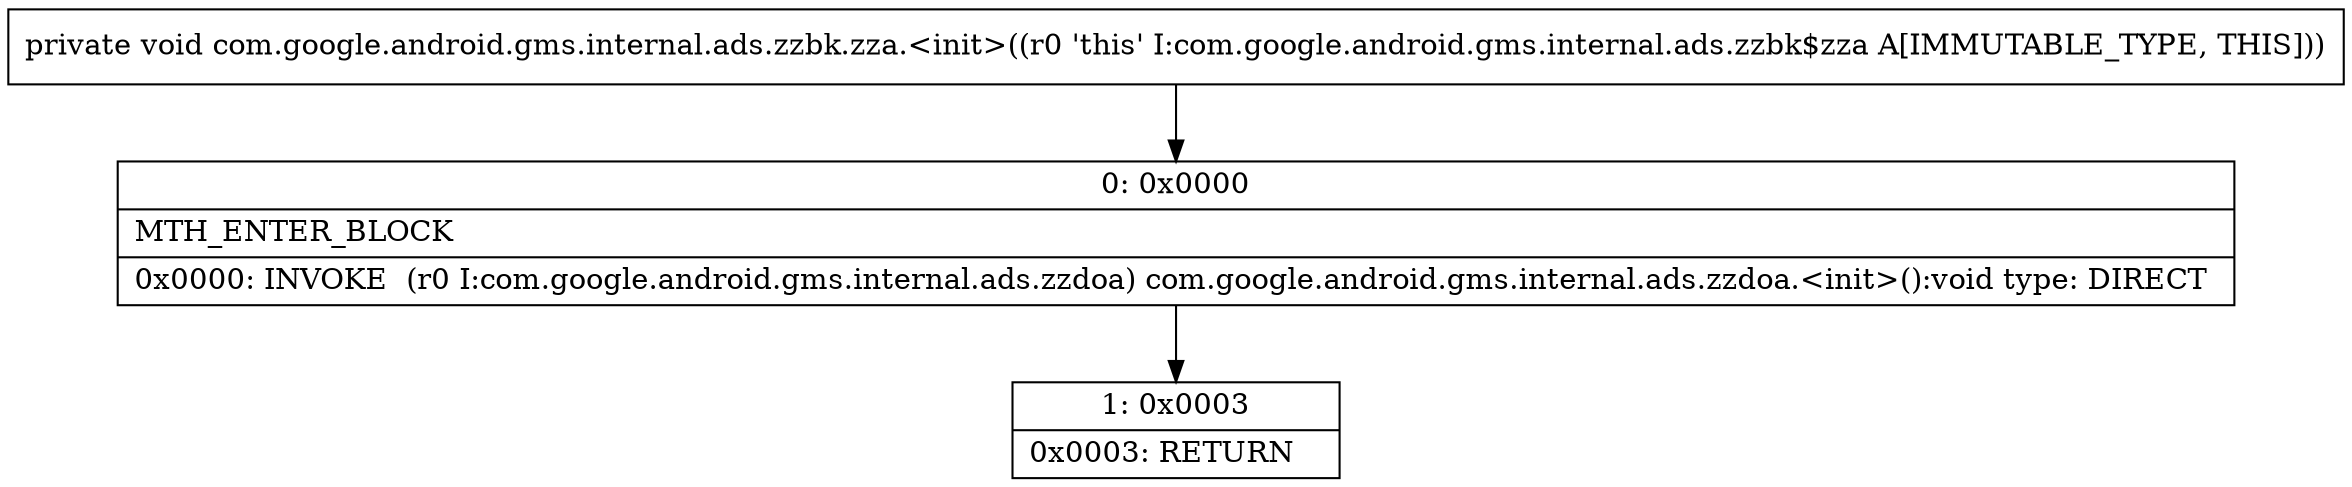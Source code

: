 digraph "CFG forcom.google.android.gms.internal.ads.zzbk.zza.\<init\>()V" {
Node_0 [shape=record,label="{0\:\ 0x0000|MTH_ENTER_BLOCK\l|0x0000: INVOKE  (r0 I:com.google.android.gms.internal.ads.zzdoa) com.google.android.gms.internal.ads.zzdoa.\<init\>():void type: DIRECT \l}"];
Node_1 [shape=record,label="{1\:\ 0x0003|0x0003: RETURN   \l}"];
MethodNode[shape=record,label="{private void com.google.android.gms.internal.ads.zzbk.zza.\<init\>((r0 'this' I:com.google.android.gms.internal.ads.zzbk$zza A[IMMUTABLE_TYPE, THIS])) }"];
MethodNode -> Node_0;
Node_0 -> Node_1;
}

